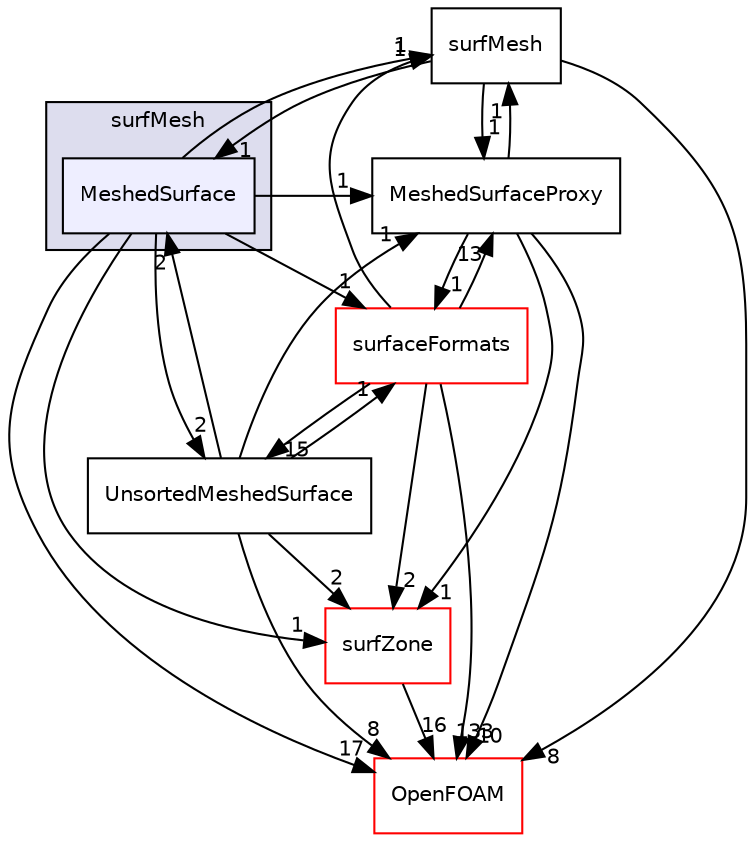 digraph "src/surfMesh/MeshedSurface" {
  bgcolor=transparent;
  compound=true
  node [ fontsize="10", fontname="Helvetica"];
  edge [ labelfontsize="10", labelfontname="Helvetica"];
  subgraph clusterdir_0a88fe22feb23ce5f078a04a1df67721 {
    graph [ bgcolor="#ddddee", pencolor="black", label="surfMesh" fontname="Helvetica", fontsize="10", URL="dir_0a88fe22feb23ce5f078a04a1df67721.html"]
  dir_c7b425ce1feba157c3a628060f167f64 [shape=box, label="MeshedSurface", style="filled", fillcolor="#eeeeff", pencolor="black", URL="dir_c7b425ce1feba157c3a628060f167f64.html"];
  }
  dir_e8a93c077ed83521fb6f866085887369 [shape=box label="surfMesh" URL="dir_e8a93c077ed83521fb6f866085887369.html"];
  dir_224334990af5761cc26bd2eed4da00bd [shape=box label="UnsortedMeshedSurface" URL="dir_224334990af5761cc26bd2eed4da00bd.html"];
  dir_b2d126e3ab79c2145c7a44de22e5f675 [shape=box label="MeshedSurfaceProxy" URL="dir_b2d126e3ab79c2145c7a44de22e5f675.html"];
  dir_c5473ff19b20e6ec4dfe5c310b3778a8 [shape=box label="OpenFOAM" color="red" URL="dir_c5473ff19b20e6ec4dfe5c310b3778a8.html"];
  dir_367e2591196b309d6036c64a18218666 [shape=box label="surfZone" color="red" URL="dir_367e2591196b309d6036c64a18218666.html"];
  dir_3ad8f5f9808d8196d04eb1769c1a10a8 [shape=box label="surfaceFormats" color="red" URL="dir_3ad8f5f9808d8196d04eb1769c1a10a8.html"];
  dir_e8a93c077ed83521fb6f866085887369->dir_c7b425ce1feba157c3a628060f167f64 [headlabel="1", labeldistance=1.5 headhref="dir_002768_002746.html"];
  dir_e8a93c077ed83521fb6f866085887369->dir_b2d126e3ab79c2145c7a44de22e5f675 [headlabel="1", labeldistance=1.5 headhref="dir_002768_002748.html"];
  dir_e8a93c077ed83521fb6f866085887369->dir_c5473ff19b20e6ec4dfe5c310b3778a8 [headlabel="8", labeldistance=1.5 headhref="dir_002768_001897.html"];
  dir_c7b425ce1feba157c3a628060f167f64->dir_e8a93c077ed83521fb6f866085887369 [headlabel="1", labeldistance=1.5 headhref="dir_002746_002768.html"];
  dir_c7b425ce1feba157c3a628060f167f64->dir_224334990af5761cc26bd2eed4da00bd [headlabel="2", labeldistance=1.5 headhref="dir_002746_002772.html"];
  dir_c7b425ce1feba157c3a628060f167f64->dir_b2d126e3ab79c2145c7a44de22e5f675 [headlabel="1", labeldistance=1.5 headhref="dir_002746_002748.html"];
  dir_c7b425ce1feba157c3a628060f167f64->dir_c5473ff19b20e6ec4dfe5c310b3778a8 [headlabel="17", labeldistance=1.5 headhref="dir_002746_001897.html"];
  dir_c7b425ce1feba157c3a628060f167f64->dir_367e2591196b309d6036c64a18218666 [headlabel="1", labeldistance=1.5 headhref="dir_002746_002769.html"];
  dir_c7b425ce1feba157c3a628060f167f64->dir_3ad8f5f9808d8196d04eb1769c1a10a8 [headlabel="1", labeldistance=1.5 headhref="dir_002746_002749.html"];
  dir_224334990af5761cc26bd2eed4da00bd->dir_c7b425ce1feba157c3a628060f167f64 [headlabel="2", labeldistance=1.5 headhref="dir_002772_002746.html"];
  dir_224334990af5761cc26bd2eed4da00bd->dir_b2d126e3ab79c2145c7a44de22e5f675 [headlabel="1", labeldistance=1.5 headhref="dir_002772_002748.html"];
  dir_224334990af5761cc26bd2eed4da00bd->dir_c5473ff19b20e6ec4dfe5c310b3778a8 [headlabel="8", labeldistance=1.5 headhref="dir_002772_001897.html"];
  dir_224334990af5761cc26bd2eed4da00bd->dir_367e2591196b309d6036c64a18218666 [headlabel="2", labeldistance=1.5 headhref="dir_002772_002769.html"];
  dir_224334990af5761cc26bd2eed4da00bd->dir_3ad8f5f9808d8196d04eb1769c1a10a8 [headlabel="1", labeldistance=1.5 headhref="dir_002772_002749.html"];
  dir_b2d126e3ab79c2145c7a44de22e5f675->dir_e8a93c077ed83521fb6f866085887369 [headlabel="1", labeldistance=1.5 headhref="dir_002748_002768.html"];
  dir_b2d126e3ab79c2145c7a44de22e5f675->dir_c5473ff19b20e6ec4dfe5c310b3778a8 [headlabel="10", labeldistance=1.5 headhref="dir_002748_001897.html"];
  dir_b2d126e3ab79c2145c7a44de22e5f675->dir_367e2591196b309d6036c64a18218666 [headlabel="1", labeldistance=1.5 headhref="dir_002748_002769.html"];
  dir_b2d126e3ab79c2145c7a44de22e5f675->dir_3ad8f5f9808d8196d04eb1769c1a10a8 [headlabel="1", labeldistance=1.5 headhref="dir_002748_002749.html"];
  dir_367e2591196b309d6036c64a18218666->dir_c5473ff19b20e6ec4dfe5c310b3778a8 [headlabel="16", labeldistance=1.5 headhref="dir_002769_001897.html"];
  dir_3ad8f5f9808d8196d04eb1769c1a10a8->dir_e8a93c077ed83521fb6f866085887369 [headlabel="1", labeldistance=1.5 headhref="dir_002749_002768.html"];
  dir_3ad8f5f9808d8196d04eb1769c1a10a8->dir_224334990af5761cc26bd2eed4da00bd [headlabel="15", labeldistance=1.5 headhref="dir_002749_002772.html"];
  dir_3ad8f5f9808d8196d04eb1769c1a10a8->dir_b2d126e3ab79c2145c7a44de22e5f675 [headlabel="13", labeldistance=1.5 headhref="dir_002749_002748.html"];
  dir_3ad8f5f9808d8196d04eb1769c1a10a8->dir_c5473ff19b20e6ec4dfe5c310b3778a8 [headlabel="133", labeldistance=1.5 headhref="dir_002749_001897.html"];
  dir_3ad8f5f9808d8196d04eb1769c1a10a8->dir_367e2591196b309d6036c64a18218666 [headlabel="2", labeldistance=1.5 headhref="dir_002749_002769.html"];
}
